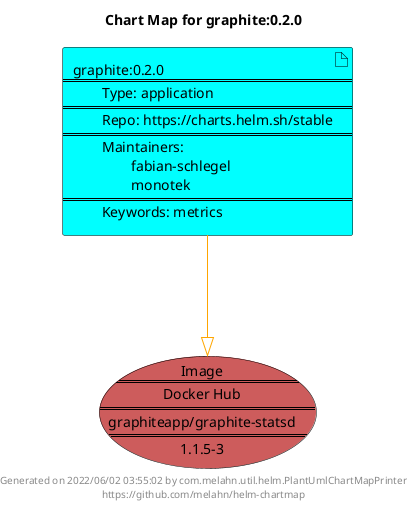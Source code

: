 @startuml
skinparam linetype ortho
skinparam backgroundColor white
skinparam usecaseBorderColor black
skinparam usecaseArrowColor LightSlateGray
skinparam artifactBorderColor black
skinparam artifactArrowColor LightSlateGray

title Chart Map for graphite:0.2.0

'There is one referenced Helm Chart
artifact "graphite:0.2.0\n====\n\tType: application\n====\n\tRepo: https://charts.helm.sh/stable\n====\n\tMaintainers: \n\t\tfabian-schlegel\n\t\tmonotek\n====\n\tKeywords: metrics" as graphite_0_2_0 #Aqua

'There is one referenced Docker Image
usecase "Image\n====\nDocker Hub\n====\ngraphiteapp/graphite-statsd\n====\n1.1.5-3" as graphiteapp_graphite_statsd_1_1_5_3 #IndianRed

'Chart Dependencies
graphite_0_2_0--[#orange]-|>graphiteapp_graphite_statsd_1_1_5_3

center footer Generated on 2022/06/02 03:55:02 by com.melahn.util.helm.PlantUmlChartMapPrinter\nhttps://github.com/melahn/helm-chartmap
@enduml
